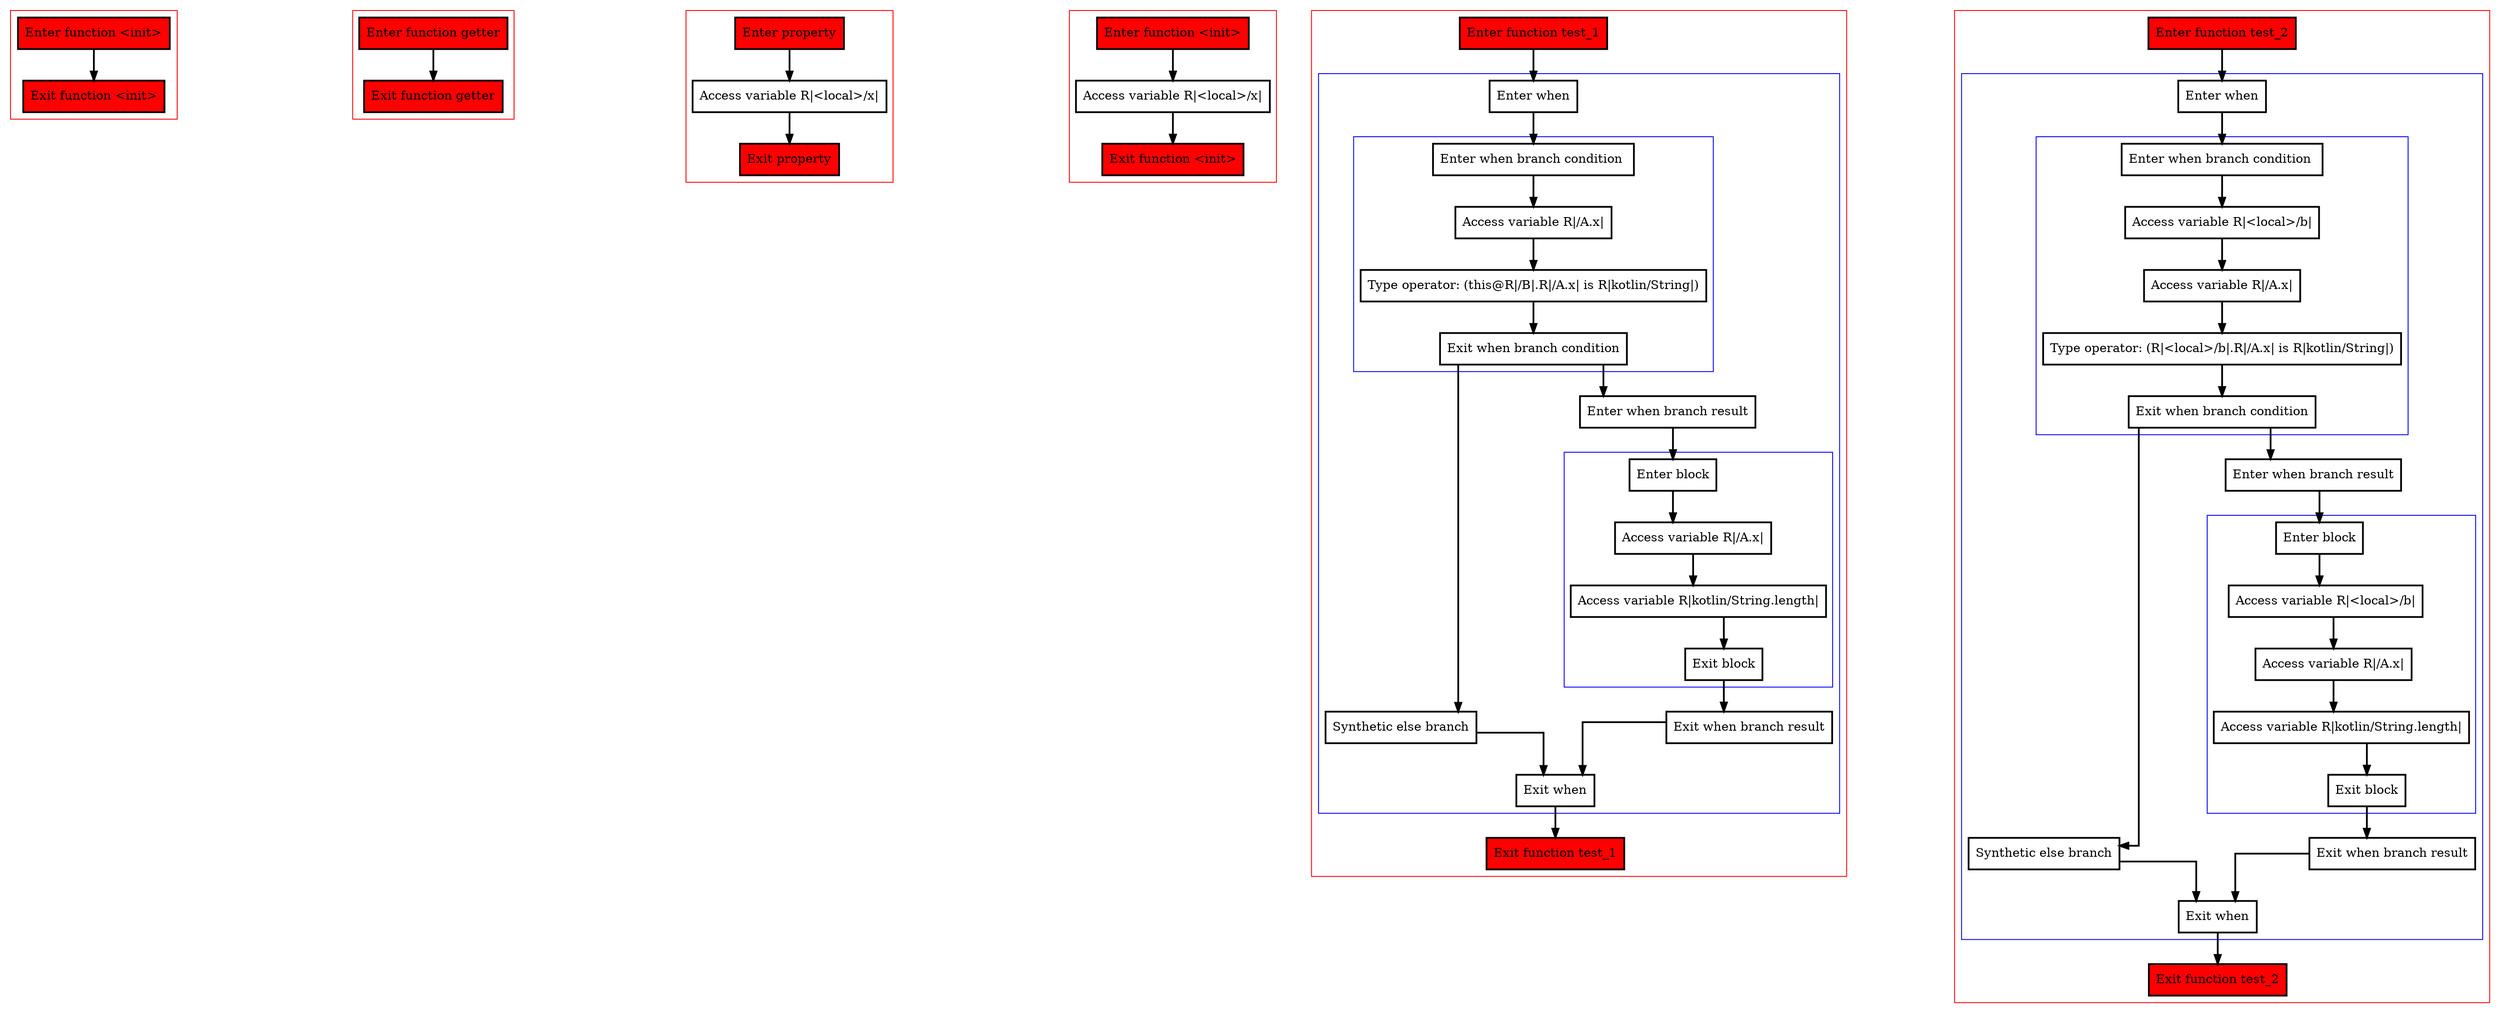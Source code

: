 digraph overridenOpenVal_kt {
    graph [splines=ortho nodesep=3]
    node [shape=box penwidth=2]
    edge [penwidth=2]

    subgraph cluster_0 {
        color=red
        0 [label="Enter function <init>" style="filled" fillcolor=red];
        1 [label="Exit function <init>" style="filled" fillcolor=red];
    }

    0 -> {1};

    subgraph cluster_1 {
        color=red
        2 [label="Enter function getter" style="filled" fillcolor=red];
        3 [label="Exit function getter" style="filled" fillcolor=red];
    }

    2 -> {3};

    subgraph cluster_2 {
        color=red
        4 [label="Enter property" style="filled" fillcolor=red];
        5 [label="Access variable R|<local>/x|"];
        6 [label="Exit property" style="filled" fillcolor=red];
    }

    4 -> {5};
    5 -> {6};

    subgraph cluster_3 {
        color=red
        7 [label="Enter function <init>" style="filled" fillcolor=red];
        8 [label="Access variable R|<local>/x|"];
        9 [label="Exit function <init>" style="filled" fillcolor=red];
    }

    7 -> {8};
    8 -> {9};

    subgraph cluster_4 {
        color=red
        10 [label="Enter function test_1" style="filled" fillcolor=red];
        subgraph cluster_5 {
            color=blue
            11 [label="Enter when"];
            subgraph cluster_6 {
                color=blue
                12 [label="Enter when branch condition "];
                13 [label="Access variable R|/A.x|"];
                14 [label="Type operator: (this@R|/B|.R|/A.x| is R|kotlin/String|)"];
                15 [label="Exit when branch condition"];
            }
            16 [label="Synthetic else branch"];
            17 [label="Enter when branch result"];
            subgraph cluster_7 {
                color=blue
                18 [label="Enter block"];
                19 [label="Access variable R|/A.x|"];
                20 [label="Access variable R|kotlin/String.length|"];
                21 [label="Exit block"];
            }
            22 [label="Exit when branch result"];
            23 [label="Exit when"];
        }
        24 [label="Exit function test_1" style="filled" fillcolor=red];
    }

    10 -> {11};
    11 -> {12};
    12 -> {13};
    13 -> {14};
    14 -> {15};
    15 -> {17 16};
    16 -> {23};
    17 -> {18};
    18 -> {19};
    19 -> {20};
    20 -> {21};
    21 -> {22};
    22 -> {23};
    23 -> {24};

    subgraph cluster_8 {
        color=red
        25 [label="Enter function test_2" style="filled" fillcolor=red];
        subgraph cluster_9 {
            color=blue
            26 [label="Enter when"];
            subgraph cluster_10 {
                color=blue
                27 [label="Enter when branch condition "];
                28 [label="Access variable R|<local>/b|"];
                29 [label="Access variable R|/A.x|"];
                30 [label="Type operator: (R|<local>/b|.R|/A.x| is R|kotlin/String|)"];
                31 [label="Exit when branch condition"];
            }
            32 [label="Synthetic else branch"];
            33 [label="Enter when branch result"];
            subgraph cluster_11 {
                color=blue
                34 [label="Enter block"];
                35 [label="Access variable R|<local>/b|"];
                36 [label="Access variable R|/A.x|"];
                37 [label="Access variable R|kotlin/String.length|"];
                38 [label="Exit block"];
            }
            39 [label="Exit when branch result"];
            40 [label="Exit when"];
        }
        41 [label="Exit function test_2" style="filled" fillcolor=red];
    }

    25 -> {26};
    26 -> {27};
    27 -> {28};
    28 -> {29};
    29 -> {30};
    30 -> {31};
    31 -> {33 32};
    32 -> {40};
    33 -> {34};
    34 -> {35};
    35 -> {36};
    36 -> {37};
    37 -> {38};
    38 -> {39};
    39 -> {40};
    40 -> {41};

}
